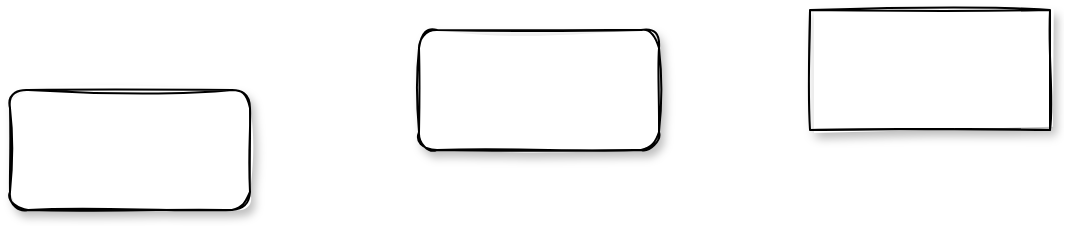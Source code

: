 <mxfile version="14.8.6" type="github">
  <diagram id="cps35GShR90hmx-HVfjR" name="Page-1">
    <mxGraphModel dx="1389" dy="714" grid="1" gridSize="10" guides="1" tooltips="1" connect="1" arrows="1" fold="1" page="1" pageScale="1" pageWidth="889" pageHeight="200" math="0" shadow="0">
      <root>
        <mxCell id="0" />
        <mxCell id="1" parent="0" />
        <mxCell id="0BUX-CX8GLWpcNfoB1NS-7" value="" style="rounded=1;whiteSpace=wrap;html=1;sketch=1;shadow=1;" vertex="1" parent="1">
          <mxGeometry x="324.5" y="60" width="120" height="60" as="geometry" />
        </mxCell>
        <mxCell id="0BUX-CX8GLWpcNfoB1NS-8" value="" style="rounded=0;whiteSpace=wrap;html=1;shadow=1;sketch=1;" vertex="1" parent="1">
          <mxGeometry x="520" y="50" width="120" height="60" as="geometry" />
        </mxCell>
        <mxCell id="0BUX-CX8GLWpcNfoB1NS-9" value="" style="rounded=1;whiteSpace=wrap;html=1;shadow=1;sketch=1;" vertex="1" parent="1">
          <mxGeometry x="120" y="90" width="120" height="60" as="geometry" />
        </mxCell>
      </root>
    </mxGraphModel>
  </diagram>
</mxfile>

